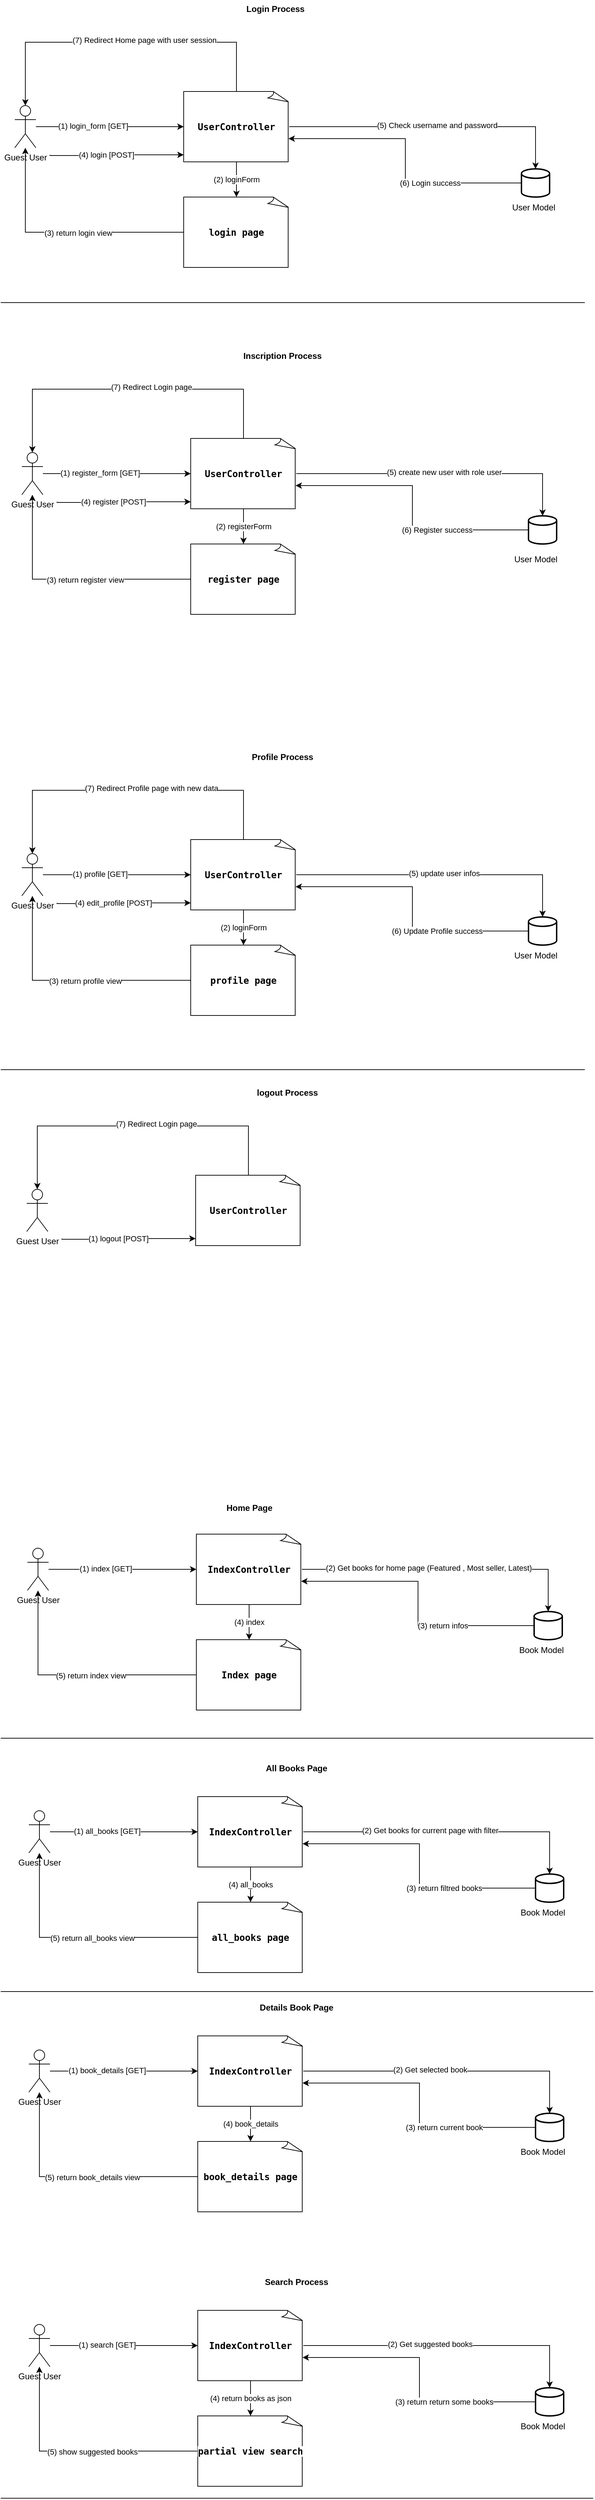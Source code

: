 <mxfile version="24.2.5" type="github">
  <diagram name="Page-1" id="Wl3OVvI_i9Uu6-yHzgTa">
    <mxGraphModel dx="954" dy="549" grid="1" gridSize="10" guides="1" tooltips="1" connect="1" arrows="1" fold="1" page="1" pageScale="1" pageWidth="850" pageHeight="1100" math="0" shadow="0">
      <root>
        <mxCell id="0" />
        <mxCell id="1" parent="0" />
        <mxCell id="r-KjHQPf-Q4y7F3wXpSw-21" value="" style="group" vertex="1" connectable="0" parent="1">
          <mxGeometry x="20" y="90" width="777" height="380" as="geometry" />
        </mxCell>
        <mxCell id="r-KjHQPf-Q4y7F3wXpSw-1" value="" style="strokeWidth=2;html=1;shape=mxgraph.flowchart.database;whiteSpace=wrap;" vertex="1" parent="r-KjHQPf-Q4y7F3wXpSw-21">
          <mxGeometry x="720" y="240" width="40" height="40" as="geometry" />
        </mxCell>
        <mxCell id="r-KjHQPf-Q4y7F3wXpSw-10" style="edgeStyle=orthogonalEdgeStyle;rounded=0;orthogonalLoop=1;jettySize=auto;html=1;" edge="1" parent="r-KjHQPf-Q4y7F3wXpSw-21" target="r-KjHQPf-Q4y7F3wXpSw-4">
          <mxGeometry relative="1" as="geometry">
            <mxPoint x="50" y="220" as="sourcePoint" />
            <Array as="points">
              <mxPoint x="50" y="221" />
              <mxPoint x="146" y="221" />
              <mxPoint x="146" y="220" />
            </Array>
          </mxGeometry>
        </mxCell>
        <mxCell id="r-KjHQPf-Q4y7F3wXpSw-16" value="(4) login [POST]" style="edgeLabel;html=1;align=center;verticalAlign=middle;resizable=0;points=[];" vertex="1" connectable="0" parent="r-KjHQPf-Q4y7F3wXpSw-10">
          <mxGeometry x="-0.594" y="-2" relative="1" as="geometry">
            <mxPoint x="42" y="-3" as="offset" />
          </mxGeometry>
        </mxCell>
        <mxCell id="r-KjHQPf-Q4y7F3wXpSw-2" value="Guest User" style="shape=umlActor;verticalLabelPosition=bottom;verticalAlign=top;html=1;outlineConnect=0;" vertex="1" parent="r-KjHQPf-Q4y7F3wXpSw-21">
          <mxGeometry y="150" width="30" height="60" as="geometry" />
        </mxCell>
        <mxCell id="r-KjHQPf-Q4y7F3wXpSw-4" value="&lt;div style=&quot;&quot;&gt;&lt;pre style=&quot;font-family: &amp;quot;JetBrains Mono&amp;quot;, monospace; font-size: 9.8pt;&quot;&gt;&lt;b style=&quot;background-color: rgb(255, 255, 255);&quot;&gt;UserController&lt;/b&gt;&lt;/pre&gt;&lt;/div&gt;" style="whiteSpace=wrap;html=1;shape=mxgraph.basic.document" vertex="1" parent="r-KjHQPf-Q4y7F3wXpSw-21">
          <mxGeometry x="240" y="130" width="150" height="100" as="geometry" />
        </mxCell>
        <mxCell id="r-KjHQPf-Q4y7F3wXpSw-5" style="edgeStyle=orthogonalEdgeStyle;rounded=0;orthogonalLoop=1;jettySize=auto;html=1;entryX=0;entryY=0.5;entryDx=0;entryDy=0;entryPerimeter=0;" edge="1" parent="r-KjHQPf-Q4y7F3wXpSw-21" source="r-KjHQPf-Q4y7F3wXpSw-2" target="r-KjHQPf-Q4y7F3wXpSw-4">
          <mxGeometry relative="1" as="geometry" />
        </mxCell>
        <mxCell id="r-KjHQPf-Q4y7F3wXpSw-14" value="(1) login_form [GET]" style="edgeLabel;html=1;align=center;verticalAlign=middle;resizable=0;points=[];" vertex="1" connectable="0" parent="r-KjHQPf-Q4y7F3wXpSw-5">
          <mxGeometry x="-0.229" y="1" relative="1" as="geometry">
            <mxPoint as="offset" />
          </mxGeometry>
        </mxCell>
        <mxCell id="r-KjHQPf-Q4y7F3wXpSw-6" style="edgeStyle=orthogonalEdgeStyle;rounded=0;orthogonalLoop=1;jettySize=auto;html=1;entryX=0.5;entryY=0;entryDx=0;entryDy=0;entryPerimeter=0;" edge="1" parent="r-KjHQPf-Q4y7F3wXpSw-21" source="r-KjHQPf-Q4y7F3wXpSw-4" target="r-KjHQPf-Q4y7F3wXpSw-1">
          <mxGeometry relative="1" as="geometry" />
        </mxCell>
        <mxCell id="r-KjHQPf-Q4y7F3wXpSw-17" value="(5) Check username and password" style="edgeLabel;html=1;align=center;verticalAlign=middle;resizable=0;points=[];" vertex="1" connectable="0" parent="r-KjHQPf-Q4y7F3wXpSw-6">
          <mxGeometry x="0.024" y="2" relative="1" as="geometry">
            <mxPoint as="offset" />
          </mxGeometry>
        </mxCell>
        <mxCell id="r-KjHQPf-Q4y7F3wXpSw-9" style="edgeStyle=orthogonalEdgeStyle;rounded=0;orthogonalLoop=1;jettySize=auto;html=1;" edge="1" parent="r-KjHQPf-Q4y7F3wXpSw-21" source="r-KjHQPf-Q4y7F3wXpSw-7" target="r-KjHQPf-Q4y7F3wXpSw-2">
          <mxGeometry relative="1" as="geometry" />
        </mxCell>
        <mxCell id="r-KjHQPf-Q4y7F3wXpSw-15" value="(3) return login view" style="edgeLabel;html=1;align=center;verticalAlign=middle;resizable=0;points=[];" vertex="1" connectable="0" parent="r-KjHQPf-Q4y7F3wXpSw-9">
          <mxGeometry x="-0.13" y="1" relative="1" as="geometry">
            <mxPoint as="offset" />
          </mxGeometry>
        </mxCell>
        <mxCell id="r-KjHQPf-Q4y7F3wXpSw-7" value="&lt;div style=&quot;&quot;&gt;&lt;pre style=&quot;font-family: &amp;quot;JetBrains Mono&amp;quot;, monospace; font-size: 9.8pt;&quot;&gt;&lt;span style=&quot;background-color: rgb(255, 255, 255);&quot;&gt;&lt;b&gt;login page&lt;/b&gt;&lt;/span&gt;&lt;/pre&gt;&lt;/div&gt;" style="whiteSpace=wrap;html=1;shape=mxgraph.basic.document" vertex="1" parent="r-KjHQPf-Q4y7F3wXpSw-21">
          <mxGeometry x="240" y="280" width="150" height="100" as="geometry" />
        </mxCell>
        <mxCell id="r-KjHQPf-Q4y7F3wXpSw-8" value="(2) loginForm" style="edgeStyle=orthogonalEdgeStyle;rounded=0;orthogonalLoop=1;jettySize=auto;html=1;entryX=0.5;entryY=0;entryDx=0;entryDy=0;entryPerimeter=0;" edge="1" parent="r-KjHQPf-Q4y7F3wXpSw-21" source="r-KjHQPf-Q4y7F3wXpSw-4" target="r-KjHQPf-Q4y7F3wXpSw-7">
          <mxGeometry relative="1" as="geometry" />
        </mxCell>
        <mxCell id="r-KjHQPf-Q4y7F3wXpSw-11" style="edgeStyle=orthogonalEdgeStyle;rounded=0;orthogonalLoop=1;jettySize=auto;html=1;entryX=0.993;entryY=0.67;entryDx=0;entryDy=0;entryPerimeter=0;" edge="1" parent="r-KjHQPf-Q4y7F3wXpSw-21" source="r-KjHQPf-Q4y7F3wXpSw-1" target="r-KjHQPf-Q4y7F3wXpSw-4">
          <mxGeometry relative="1" as="geometry" />
        </mxCell>
        <mxCell id="r-KjHQPf-Q4y7F3wXpSw-18" value="(6) Login success" style="edgeLabel;html=1;align=center;verticalAlign=middle;resizable=0;points=[];" vertex="1" connectable="0" parent="r-KjHQPf-Q4y7F3wXpSw-11">
          <mxGeometry x="-0.229" y="-2" relative="1" as="geometry">
            <mxPoint x="22" y="2" as="offset" />
          </mxGeometry>
        </mxCell>
        <mxCell id="r-KjHQPf-Q4y7F3wXpSw-12" style="edgeStyle=orthogonalEdgeStyle;rounded=0;orthogonalLoop=1;jettySize=auto;html=1;entryX=0.5;entryY=0;entryDx=0;entryDy=0;entryPerimeter=0;" edge="1" parent="r-KjHQPf-Q4y7F3wXpSw-21" source="r-KjHQPf-Q4y7F3wXpSw-4" target="r-KjHQPf-Q4y7F3wXpSw-2">
          <mxGeometry relative="1" as="geometry">
            <Array as="points">
              <mxPoint x="315" y="60" />
              <mxPoint x="15" y="60" />
            </Array>
          </mxGeometry>
        </mxCell>
        <mxCell id="r-KjHQPf-Q4y7F3wXpSw-19" value="(7) Redirect Home page with user session" style="edgeLabel;html=1;align=center;verticalAlign=middle;resizable=0;points=[];" vertex="1" connectable="0" parent="r-KjHQPf-Q4y7F3wXpSw-12">
          <mxGeometry x="-0.126" y="-3" relative="1" as="geometry">
            <mxPoint as="offset" />
          </mxGeometry>
        </mxCell>
        <mxCell id="r-KjHQPf-Q4y7F3wXpSw-13" value="Login Process" style="text;align=center;fontStyle=1;verticalAlign=middle;spacingLeft=3;spacingRight=3;strokeColor=none;rotatable=0;points=[[0,0.5],[1,0.5]];portConstraint=eastwest;html=1;" vertex="1" parent="r-KjHQPf-Q4y7F3wXpSw-21">
          <mxGeometry x="310" width="120" height="26" as="geometry" />
        </mxCell>
        <mxCell id="r-KjHQPf-Q4y7F3wXpSw-62" value="User Model" style="text;html=1;align=center;verticalAlign=middle;resizable=0;points=[];autosize=1;strokeColor=none;fillColor=none;" vertex="1" parent="r-KjHQPf-Q4y7F3wXpSw-21">
          <mxGeometry x="697" y="280" width="80" height="30" as="geometry" />
        </mxCell>
        <mxCell id="r-KjHQPf-Q4y7F3wXpSw-22" value="" style="group" vertex="1" connectable="0" parent="1">
          <mxGeometry x="30" y="583" width="770" height="380" as="geometry" />
        </mxCell>
        <mxCell id="r-KjHQPf-Q4y7F3wXpSw-23" value="" style="strokeWidth=2;html=1;shape=mxgraph.flowchart.database;whiteSpace=wrap;" vertex="1" parent="r-KjHQPf-Q4y7F3wXpSw-22">
          <mxGeometry x="720" y="240" width="40" height="40" as="geometry" />
        </mxCell>
        <mxCell id="r-KjHQPf-Q4y7F3wXpSw-24" style="edgeStyle=orthogonalEdgeStyle;rounded=0;orthogonalLoop=1;jettySize=auto;html=1;" edge="1" parent="r-KjHQPf-Q4y7F3wXpSw-22" target="r-KjHQPf-Q4y7F3wXpSw-27">
          <mxGeometry relative="1" as="geometry">
            <mxPoint x="50" y="220" as="sourcePoint" />
            <Array as="points">
              <mxPoint x="50" y="221" />
              <mxPoint x="146" y="221" />
              <mxPoint x="146" y="220" />
            </Array>
          </mxGeometry>
        </mxCell>
        <mxCell id="r-KjHQPf-Q4y7F3wXpSw-25" value="(4) register [POST]" style="edgeLabel;html=1;align=center;verticalAlign=middle;resizable=0;points=[];" vertex="1" connectable="0" parent="r-KjHQPf-Q4y7F3wXpSw-24">
          <mxGeometry x="-0.594" y="-2" relative="1" as="geometry">
            <mxPoint x="42" y="-3" as="offset" />
          </mxGeometry>
        </mxCell>
        <mxCell id="r-KjHQPf-Q4y7F3wXpSw-26" value="Guest User" style="shape=umlActor;verticalLabelPosition=bottom;verticalAlign=top;html=1;outlineConnect=0;" vertex="1" parent="r-KjHQPf-Q4y7F3wXpSw-22">
          <mxGeometry y="150" width="30" height="60" as="geometry" />
        </mxCell>
        <mxCell id="r-KjHQPf-Q4y7F3wXpSw-27" value="&lt;div style=&quot;&quot;&gt;&lt;pre style=&quot;font-family: &amp;quot;JetBrains Mono&amp;quot;, monospace; font-size: 9.8pt;&quot;&gt;&lt;b style=&quot;background-color: rgb(255, 255, 255);&quot;&gt;UserController&lt;/b&gt;&lt;/pre&gt;&lt;/div&gt;" style="whiteSpace=wrap;html=1;shape=mxgraph.basic.document" vertex="1" parent="r-KjHQPf-Q4y7F3wXpSw-22">
          <mxGeometry x="240" y="130" width="150" height="100" as="geometry" />
        </mxCell>
        <mxCell id="r-KjHQPf-Q4y7F3wXpSw-28" style="edgeStyle=orthogonalEdgeStyle;rounded=0;orthogonalLoop=1;jettySize=auto;html=1;entryX=0;entryY=0.5;entryDx=0;entryDy=0;entryPerimeter=0;" edge="1" parent="r-KjHQPf-Q4y7F3wXpSw-22" source="r-KjHQPf-Q4y7F3wXpSw-26" target="r-KjHQPf-Q4y7F3wXpSw-27">
          <mxGeometry relative="1" as="geometry" />
        </mxCell>
        <mxCell id="r-KjHQPf-Q4y7F3wXpSw-29" value="(1) register_form [GET]" style="edgeLabel;html=1;align=center;verticalAlign=middle;resizable=0;points=[];" vertex="1" connectable="0" parent="r-KjHQPf-Q4y7F3wXpSw-28">
          <mxGeometry x="-0.229" y="1" relative="1" as="geometry">
            <mxPoint as="offset" />
          </mxGeometry>
        </mxCell>
        <mxCell id="r-KjHQPf-Q4y7F3wXpSw-30" style="edgeStyle=orthogonalEdgeStyle;rounded=0;orthogonalLoop=1;jettySize=auto;html=1;entryX=0.5;entryY=0;entryDx=0;entryDy=0;entryPerimeter=0;" edge="1" parent="r-KjHQPf-Q4y7F3wXpSw-22" source="r-KjHQPf-Q4y7F3wXpSw-27" target="r-KjHQPf-Q4y7F3wXpSw-23">
          <mxGeometry relative="1" as="geometry" />
        </mxCell>
        <mxCell id="r-KjHQPf-Q4y7F3wXpSw-31" value="(5) create new user with role user" style="edgeLabel;html=1;align=center;verticalAlign=middle;resizable=0;points=[];" vertex="1" connectable="0" parent="r-KjHQPf-Q4y7F3wXpSw-30">
          <mxGeometry x="0.024" y="2" relative="1" as="geometry">
            <mxPoint as="offset" />
          </mxGeometry>
        </mxCell>
        <mxCell id="r-KjHQPf-Q4y7F3wXpSw-32" style="edgeStyle=orthogonalEdgeStyle;rounded=0;orthogonalLoop=1;jettySize=auto;html=1;" edge="1" parent="r-KjHQPf-Q4y7F3wXpSw-22" source="r-KjHQPf-Q4y7F3wXpSw-34" target="r-KjHQPf-Q4y7F3wXpSw-26">
          <mxGeometry relative="1" as="geometry" />
        </mxCell>
        <mxCell id="r-KjHQPf-Q4y7F3wXpSw-33" value="(3) return register view" style="edgeLabel;html=1;align=center;verticalAlign=middle;resizable=0;points=[];" vertex="1" connectable="0" parent="r-KjHQPf-Q4y7F3wXpSw-32">
          <mxGeometry x="-0.13" y="1" relative="1" as="geometry">
            <mxPoint as="offset" />
          </mxGeometry>
        </mxCell>
        <mxCell id="r-KjHQPf-Q4y7F3wXpSw-34" value="&lt;div style=&quot;&quot;&gt;&lt;pre style=&quot;font-family: &amp;quot;JetBrains Mono&amp;quot;, monospace; font-size: 9.8pt;&quot;&gt;&lt;span style=&quot;background-color: rgb(255, 255, 255);&quot;&gt;&lt;b&gt;register page&lt;/b&gt;&lt;/span&gt;&lt;/pre&gt;&lt;/div&gt;" style="whiteSpace=wrap;html=1;shape=mxgraph.basic.document" vertex="1" parent="r-KjHQPf-Q4y7F3wXpSw-22">
          <mxGeometry x="240" y="280" width="150" height="100" as="geometry" />
        </mxCell>
        <mxCell id="r-KjHQPf-Q4y7F3wXpSw-35" value="(2) registerForm" style="edgeStyle=orthogonalEdgeStyle;rounded=0;orthogonalLoop=1;jettySize=auto;html=1;entryX=0.5;entryY=0;entryDx=0;entryDy=0;entryPerimeter=0;" edge="1" parent="r-KjHQPf-Q4y7F3wXpSw-22" source="r-KjHQPf-Q4y7F3wXpSw-27" target="r-KjHQPf-Q4y7F3wXpSw-34">
          <mxGeometry relative="1" as="geometry" />
        </mxCell>
        <mxCell id="r-KjHQPf-Q4y7F3wXpSw-36" style="edgeStyle=orthogonalEdgeStyle;rounded=0;orthogonalLoop=1;jettySize=auto;html=1;entryX=0.993;entryY=0.67;entryDx=0;entryDy=0;entryPerimeter=0;" edge="1" parent="r-KjHQPf-Q4y7F3wXpSw-22" source="r-KjHQPf-Q4y7F3wXpSw-23" target="r-KjHQPf-Q4y7F3wXpSw-27">
          <mxGeometry relative="1" as="geometry" />
        </mxCell>
        <mxCell id="r-KjHQPf-Q4y7F3wXpSw-37" value="(6) Register success" style="edgeLabel;html=1;align=center;verticalAlign=middle;resizable=0;points=[];" vertex="1" connectable="0" parent="r-KjHQPf-Q4y7F3wXpSw-36">
          <mxGeometry x="-0.229" y="-2" relative="1" as="geometry">
            <mxPoint x="22" y="2" as="offset" />
          </mxGeometry>
        </mxCell>
        <mxCell id="r-KjHQPf-Q4y7F3wXpSw-38" style="edgeStyle=orthogonalEdgeStyle;rounded=0;orthogonalLoop=1;jettySize=auto;html=1;entryX=0.5;entryY=0;entryDx=0;entryDy=0;entryPerimeter=0;" edge="1" parent="r-KjHQPf-Q4y7F3wXpSw-22" source="r-KjHQPf-Q4y7F3wXpSw-27" target="r-KjHQPf-Q4y7F3wXpSw-26">
          <mxGeometry relative="1" as="geometry">
            <Array as="points">
              <mxPoint x="315" y="60" />
              <mxPoint x="15" y="60" />
            </Array>
          </mxGeometry>
        </mxCell>
        <mxCell id="r-KjHQPf-Q4y7F3wXpSw-39" value="(7) Redirect Login page" style="edgeLabel;html=1;align=center;verticalAlign=middle;resizable=0;points=[];" vertex="1" connectable="0" parent="r-KjHQPf-Q4y7F3wXpSw-38">
          <mxGeometry x="-0.126" y="-3" relative="1" as="geometry">
            <mxPoint as="offset" />
          </mxGeometry>
        </mxCell>
        <mxCell id="r-KjHQPf-Q4y7F3wXpSw-40" value="Inscription Process" style="text;align=center;fontStyle=1;verticalAlign=middle;spacingLeft=3;spacingRight=3;strokeColor=none;rotatable=0;points=[[0,0.5],[1,0.5]];portConstraint=eastwest;html=1;" vertex="1" parent="r-KjHQPf-Q4y7F3wXpSw-22">
          <mxGeometry x="310" width="120" height="26" as="geometry" />
        </mxCell>
        <mxCell id="r-KjHQPf-Q4y7F3wXpSw-61" value="User Model" style="text;html=1;align=center;verticalAlign=middle;resizable=0;points=[];autosize=1;strokeColor=none;fillColor=none;" vertex="1" parent="r-KjHQPf-Q4y7F3wXpSw-22">
          <mxGeometry x="690" y="287" width="80" height="30" as="geometry" />
        </mxCell>
        <mxCell id="r-KjHQPf-Q4y7F3wXpSw-41" value="" style="group" vertex="1" connectable="0" parent="1">
          <mxGeometry x="30" y="1153" width="770" height="380" as="geometry" />
        </mxCell>
        <mxCell id="r-KjHQPf-Q4y7F3wXpSw-42" value="" style="strokeWidth=2;html=1;shape=mxgraph.flowchart.database;whiteSpace=wrap;" vertex="1" parent="r-KjHQPf-Q4y7F3wXpSw-41">
          <mxGeometry x="720" y="240" width="40" height="40" as="geometry" />
        </mxCell>
        <mxCell id="r-KjHQPf-Q4y7F3wXpSw-43" style="edgeStyle=orthogonalEdgeStyle;rounded=0;orthogonalLoop=1;jettySize=auto;html=1;" edge="1" parent="r-KjHQPf-Q4y7F3wXpSw-41" target="r-KjHQPf-Q4y7F3wXpSw-46">
          <mxGeometry relative="1" as="geometry">
            <mxPoint x="50" y="220" as="sourcePoint" />
            <Array as="points">
              <mxPoint x="50" y="221" />
              <mxPoint x="146" y="221" />
              <mxPoint x="146" y="220" />
            </Array>
          </mxGeometry>
        </mxCell>
        <mxCell id="r-KjHQPf-Q4y7F3wXpSw-44" value="(4) edit_profile [POST]" style="edgeLabel;html=1;align=center;verticalAlign=middle;resizable=0;points=[];" vertex="1" connectable="0" parent="r-KjHQPf-Q4y7F3wXpSw-43">
          <mxGeometry x="-0.594" y="-2" relative="1" as="geometry">
            <mxPoint x="42" y="-3" as="offset" />
          </mxGeometry>
        </mxCell>
        <mxCell id="r-KjHQPf-Q4y7F3wXpSw-45" value="Guest User" style="shape=umlActor;verticalLabelPosition=bottom;verticalAlign=top;html=1;outlineConnect=0;" vertex="1" parent="r-KjHQPf-Q4y7F3wXpSw-41">
          <mxGeometry y="150" width="30" height="60" as="geometry" />
        </mxCell>
        <mxCell id="r-KjHQPf-Q4y7F3wXpSw-46" value="&lt;div style=&quot;&quot;&gt;&lt;pre style=&quot;font-family: &amp;quot;JetBrains Mono&amp;quot;, monospace; font-size: 9.8pt;&quot;&gt;&lt;b style=&quot;background-color: rgb(255, 255, 255);&quot;&gt;UserController&lt;/b&gt;&lt;/pre&gt;&lt;/div&gt;" style="whiteSpace=wrap;html=1;shape=mxgraph.basic.document" vertex="1" parent="r-KjHQPf-Q4y7F3wXpSw-41">
          <mxGeometry x="240" y="130" width="150" height="100" as="geometry" />
        </mxCell>
        <mxCell id="r-KjHQPf-Q4y7F3wXpSw-47" style="edgeStyle=orthogonalEdgeStyle;rounded=0;orthogonalLoop=1;jettySize=auto;html=1;entryX=0;entryY=0.5;entryDx=0;entryDy=0;entryPerimeter=0;" edge="1" parent="r-KjHQPf-Q4y7F3wXpSw-41" source="r-KjHQPf-Q4y7F3wXpSw-45" target="r-KjHQPf-Q4y7F3wXpSw-46">
          <mxGeometry relative="1" as="geometry" />
        </mxCell>
        <mxCell id="r-KjHQPf-Q4y7F3wXpSw-48" value="(1) profile [GET]" style="edgeLabel;html=1;align=center;verticalAlign=middle;resizable=0;points=[];" vertex="1" connectable="0" parent="r-KjHQPf-Q4y7F3wXpSw-47">
          <mxGeometry x="-0.229" y="1" relative="1" as="geometry">
            <mxPoint as="offset" />
          </mxGeometry>
        </mxCell>
        <mxCell id="r-KjHQPf-Q4y7F3wXpSw-49" style="edgeStyle=orthogonalEdgeStyle;rounded=0;orthogonalLoop=1;jettySize=auto;html=1;entryX=0.5;entryY=0;entryDx=0;entryDy=0;entryPerimeter=0;" edge="1" parent="r-KjHQPf-Q4y7F3wXpSw-41" source="r-KjHQPf-Q4y7F3wXpSw-46" target="r-KjHQPf-Q4y7F3wXpSw-42">
          <mxGeometry relative="1" as="geometry" />
        </mxCell>
        <mxCell id="r-KjHQPf-Q4y7F3wXpSw-50" value="(5) update user infos" style="edgeLabel;html=1;align=center;verticalAlign=middle;resizable=0;points=[];" vertex="1" connectable="0" parent="r-KjHQPf-Q4y7F3wXpSw-49">
          <mxGeometry x="0.024" y="2" relative="1" as="geometry">
            <mxPoint as="offset" />
          </mxGeometry>
        </mxCell>
        <mxCell id="r-KjHQPf-Q4y7F3wXpSw-51" style="edgeStyle=orthogonalEdgeStyle;rounded=0;orthogonalLoop=1;jettySize=auto;html=1;" edge="1" parent="r-KjHQPf-Q4y7F3wXpSw-41" source="r-KjHQPf-Q4y7F3wXpSw-53" target="r-KjHQPf-Q4y7F3wXpSw-45">
          <mxGeometry relative="1" as="geometry" />
        </mxCell>
        <mxCell id="r-KjHQPf-Q4y7F3wXpSw-52" value="(3) return profile view" style="edgeLabel;html=1;align=center;verticalAlign=middle;resizable=0;points=[];" vertex="1" connectable="0" parent="r-KjHQPf-Q4y7F3wXpSw-51">
          <mxGeometry x="-0.13" y="1" relative="1" as="geometry">
            <mxPoint as="offset" />
          </mxGeometry>
        </mxCell>
        <mxCell id="r-KjHQPf-Q4y7F3wXpSw-53" value="&lt;div style=&quot;&quot;&gt;&lt;pre style=&quot;font-family: &amp;quot;JetBrains Mono&amp;quot;, monospace; font-size: 9.8pt;&quot;&gt;&lt;span style=&quot;background-color: rgb(255, 255, 255);&quot;&gt;&lt;b&gt;profile page&lt;/b&gt;&lt;/span&gt;&lt;/pre&gt;&lt;/div&gt;" style="whiteSpace=wrap;html=1;shape=mxgraph.basic.document" vertex="1" parent="r-KjHQPf-Q4y7F3wXpSw-41">
          <mxGeometry x="240" y="280" width="150" height="100" as="geometry" />
        </mxCell>
        <mxCell id="r-KjHQPf-Q4y7F3wXpSw-54" value="(2) loginForm" style="edgeStyle=orthogonalEdgeStyle;rounded=0;orthogonalLoop=1;jettySize=auto;html=1;entryX=0.5;entryY=0;entryDx=0;entryDy=0;entryPerimeter=0;" edge="1" parent="r-KjHQPf-Q4y7F3wXpSw-41" source="r-KjHQPf-Q4y7F3wXpSw-46" target="r-KjHQPf-Q4y7F3wXpSw-53">
          <mxGeometry relative="1" as="geometry" />
        </mxCell>
        <mxCell id="r-KjHQPf-Q4y7F3wXpSw-55" style="edgeStyle=orthogonalEdgeStyle;rounded=0;orthogonalLoop=1;jettySize=auto;html=1;entryX=0.993;entryY=0.67;entryDx=0;entryDy=0;entryPerimeter=0;" edge="1" parent="r-KjHQPf-Q4y7F3wXpSw-41" source="r-KjHQPf-Q4y7F3wXpSw-42" target="r-KjHQPf-Q4y7F3wXpSw-46">
          <mxGeometry relative="1" as="geometry" />
        </mxCell>
        <mxCell id="r-KjHQPf-Q4y7F3wXpSw-56" value="(6) Update Profile success" style="edgeLabel;html=1;align=center;verticalAlign=middle;resizable=0;points=[];" vertex="1" connectable="0" parent="r-KjHQPf-Q4y7F3wXpSw-55">
          <mxGeometry x="-0.229" y="-2" relative="1" as="geometry">
            <mxPoint x="22" y="2" as="offset" />
          </mxGeometry>
        </mxCell>
        <mxCell id="r-KjHQPf-Q4y7F3wXpSw-57" style="edgeStyle=orthogonalEdgeStyle;rounded=0;orthogonalLoop=1;jettySize=auto;html=1;entryX=0.5;entryY=0;entryDx=0;entryDy=0;entryPerimeter=0;" edge="1" parent="r-KjHQPf-Q4y7F3wXpSw-41" source="r-KjHQPf-Q4y7F3wXpSw-46" target="r-KjHQPf-Q4y7F3wXpSw-45">
          <mxGeometry relative="1" as="geometry">
            <Array as="points">
              <mxPoint x="315" y="60" />
              <mxPoint x="15" y="60" />
            </Array>
          </mxGeometry>
        </mxCell>
        <mxCell id="r-KjHQPf-Q4y7F3wXpSw-58" value="(7) Redirect Profile page with new data" style="edgeLabel;html=1;align=center;verticalAlign=middle;resizable=0;points=[];" vertex="1" connectable="0" parent="r-KjHQPf-Q4y7F3wXpSw-57">
          <mxGeometry x="-0.126" y="-3" relative="1" as="geometry">
            <mxPoint as="offset" />
          </mxGeometry>
        </mxCell>
        <mxCell id="r-KjHQPf-Q4y7F3wXpSw-59" value="Profile Process" style="text;align=center;fontStyle=1;verticalAlign=middle;spacingLeft=3;spacingRight=3;strokeColor=none;rotatable=0;points=[[0,0.5],[1,0.5]];portConstraint=eastwest;html=1;" vertex="1" parent="r-KjHQPf-Q4y7F3wXpSw-41">
          <mxGeometry x="310" width="120" height="26" as="geometry" />
        </mxCell>
        <mxCell id="r-KjHQPf-Q4y7F3wXpSw-60" value="User Model" style="text;html=1;align=center;verticalAlign=middle;resizable=0;points=[];autosize=1;strokeColor=none;fillColor=none;" vertex="1" parent="r-KjHQPf-Q4y7F3wXpSw-41">
          <mxGeometry x="690" y="280" width="80" height="30" as="geometry" />
        </mxCell>
        <mxCell id="r-KjHQPf-Q4y7F3wXpSw-63" value="" style="group" vertex="1" connectable="0" parent="1">
          <mxGeometry x="37" y="1630" width="760" height="380" as="geometry" />
        </mxCell>
        <mxCell id="r-KjHQPf-Q4y7F3wXpSw-65" style="edgeStyle=orthogonalEdgeStyle;rounded=0;orthogonalLoop=1;jettySize=auto;html=1;" edge="1" parent="r-KjHQPf-Q4y7F3wXpSw-63" target="r-KjHQPf-Q4y7F3wXpSw-68">
          <mxGeometry relative="1" as="geometry">
            <mxPoint x="50" y="220" as="sourcePoint" />
            <Array as="points">
              <mxPoint x="50" y="221" />
              <mxPoint x="146" y="221" />
              <mxPoint x="146" y="220" />
            </Array>
          </mxGeometry>
        </mxCell>
        <mxCell id="r-KjHQPf-Q4y7F3wXpSw-66" value="(1) logout [POST]" style="edgeLabel;html=1;align=center;verticalAlign=middle;resizable=0;points=[];" vertex="1" connectable="0" parent="r-KjHQPf-Q4y7F3wXpSw-65">
          <mxGeometry x="-0.594" y="-2" relative="1" as="geometry">
            <mxPoint x="42" y="-3" as="offset" />
          </mxGeometry>
        </mxCell>
        <mxCell id="r-KjHQPf-Q4y7F3wXpSw-67" value="Guest User" style="shape=umlActor;verticalLabelPosition=bottom;verticalAlign=top;html=1;outlineConnect=0;" vertex="1" parent="r-KjHQPf-Q4y7F3wXpSw-63">
          <mxGeometry y="150" width="30" height="60" as="geometry" />
        </mxCell>
        <mxCell id="r-KjHQPf-Q4y7F3wXpSw-68" value="&lt;div style=&quot;&quot;&gt;&lt;pre style=&quot;font-family: &amp;quot;JetBrains Mono&amp;quot;, monospace; font-size: 9.8pt;&quot;&gt;&lt;b style=&quot;background-color: rgb(255, 255, 255);&quot;&gt;UserController&lt;/b&gt;&lt;/pre&gt;&lt;/div&gt;" style="whiteSpace=wrap;html=1;shape=mxgraph.basic.document" vertex="1" parent="r-KjHQPf-Q4y7F3wXpSw-63">
          <mxGeometry x="240" y="130" width="150" height="100" as="geometry" />
        </mxCell>
        <mxCell id="r-KjHQPf-Q4y7F3wXpSw-79" style="edgeStyle=orthogonalEdgeStyle;rounded=0;orthogonalLoop=1;jettySize=auto;html=1;entryX=0.5;entryY=0;entryDx=0;entryDy=0;entryPerimeter=0;" edge="1" parent="r-KjHQPf-Q4y7F3wXpSw-63" source="r-KjHQPf-Q4y7F3wXpSw-68" target="r-KjHQPf-Q4y7F3wXpSw-67">
          <mxGeometry relative="1" as="geometry">
            <Array as="points">
              <mxPoint x="315" y="60" />
              <mxPoint x="15" y="60" />
            </Array>
          </mxGeometry>
        </mxCell>
        <mxCell id="r-KjHQPf-Q4y7F3wXpSw-80" value="(7) Redirect Login page" style="edgeLabel;html=1;align=center;verticalAlign=middle;resizable=0;points=[];" vertex="1" connectable="0" parent="r-KjHQPf-Q4y7F3wXpSw-79">
          <mxGeometry x="-0.126" y="-3" relative="1" as="geometry">
            <mxPoint as="offset" />
          </mxGeometry>
        </mxCell>
        <mxCell id="r-KjHQPf-Q4y7F3wXpSw-81" value="logout Process" style="text;align=center;fontStyle=1;verticalAlign=middle;spacingLeft=3;spacingRight=3;strokeColor=none;rotatable=0;points=[[0,0.5],[1,0.5]];portConstraint=eastwest;html=1;" vertex="1" parent="r-KjHQPf-Q4y7F3wXpSw-63">
          <mxGeometry x="310" width="120" height="26" as="geometry" />
        </mxCell>
        <mxCell id="r-KjHQPf-Q4y7F3wXpSw-84" value="" style="endArrow=none;html=1;rounded=0;" edge="1" parent="1">
          <mxGeometry width="50" height="50" relative="1" as="geometry">
            <mxPoint y="520" as="sourcePoint" />
            <mxPoint x="830" y="520" as="targetPoint" />
          </mxGeometry>
        </mxCell>
        <mxCell id="r-KjHQPf-Q4y7F3wXpSw-85" value="" style="endArrow=none;html=1;rounded=0;" edge="1" parent="1">
          <mxGeometry width="50" height="50" relative="1" as="geometry">
            <mxPoint y="1610" as="sourcePoint" />
            <mxPoint x="830" y="1610" as="targetPoint" />
          </mxGeometry>
        </mxCell>
        <mxCell id="r-KjHQPf-Q4y7F3wXpSw-86" value="" style="group" vertex="1" connectable="0" parent="1">
          <mxGeometry x="38" y="2140" width="775" height="380" as="geometry" />
        </mxCell>
        <mxCell id="r-KjHQPf-Q4y7F3wXpSw-87" value="" style="strokeWidth=2;html=1;shape=mxgraph.flowchart.database;whiteSpace=wrap;" vertex="1" parent="r-KjHQPf-Q4y7F3wXpSw-86">
          <mxGeometry x="720" y="240" width="40" height="40" as="geometry" />
        </mxCell>
        <mxCell id="r-KjHQPf-Q4y7F3wXpSw-90" value="Guest User" style="shape=umlActor;verticalLabelPosition=bottom;verticalAlign=top;html=1;outlineConnect=0;" vertex="1" parent="r-KjHQPf-Q4y7F3wXpSw-86">
          <mxGeometry y="150" width="30" height="60" as="geometry" />
        </mxCell>
        <mxCell id="r-KjHQPf-Q4y7F3wXpSw-91" value="&lt;div style=&quot;&quot;&gt;&lt;pre style=&quot;font-family: &amp;quot;JetBrains Mono&amp;quot;, monospace; font-size: 9.8pt;&quot;&gt;&lt;b style=&quot;background-color: rgb(255, 255, 255);&quot;&gt;IndexController&lt;/b&gt;&lt;/pre&gt;&lt;/div&gt;" style="whiteSpace=wrap;html=1;shape=mxgraph.basic.document" vertex="1" parent="r-KjHQPf-Q4y7F3wXpSw-86">
          <mxGeometry x="240" y="130" width="150" height="100" as="geometry" />
        </mxCell>
        <mxCell id="r-KjHQPf-Q4y7F3wXpSw-92" style="edgeStyle=orthogonalEdgeStyle;rounded=0;orthogonalLoop=1;jettySize=auto;html=1;entryX=0;entryY=0.5;entryDx=0;entryDy=0;entryPerimeter=0;" edge="1" parent="r-KjHQPf-Q4y7F3wXpSw-86" source="r-KjHQPf-Q4y7F3wXpSw-90" target="r-KjHQPf-Q4y7F3wXpSw-91">
          <mxGeometry relative="1" as="geometry" />
        </mxCell>
        <mxCell id="r-KjHQPf-Q4y7F3wXpSw-93" value="(1) index [GET]" style="edgeLabel;html=1;align=center;verticalAlign=middle;resizable=0;points=[];" vertex="1" connectable="0" parent="r-KjHQPf-Q4y7F3wXpSw-92">
          <mxGeometry x="-0.229" y="1" relative="1" as="geometry">
            <mxPoint as="offset" />
          </mxGeometry>
        </mxCell>
        <mxCell id="r-KjHQPf-Q4y7F3wXpSw-94" style="edgeStyle=orthogonalEdgeStyle;rounded=0;orthogonalLoop=1;jettySize=auto;html=1;entryX=0.5;entryY=0;entryDx=0;entryDy=0;entryPerimeter=0;" edge="1" parent="r-KjHQPf-Q4y7F3wXpSw-86" source="r-KjHQPf-Q4y7F3wXpSw-91" target="r-KjHQPf-Q4y7F3wXpSw-87">
          <mxGeometry relative="1" as="geometry" />
        </mxCell>
        <mxCell id="r-KjHQPf-Q4y7F3wXpSw-95" value="(2) Get books for home page (Featured , Most seller, Latest)" style="edgeLabel;html=1;align=center;verticalAlign=middle;resizable=0;points=[];" vertex="1" connectable="0" parent="r-KjHQPf-Q4y7F3wXpSw-94">
          <mxGeometry x="0.024" y="2" relative="1" as="geometry">
            <mxPoint x="-30" as="offset" />
          </mxGeometry>
        </mxCell>
        <mxCell id="r-KjHQPf-Q4y7F3wXpSw-96" style="edgeStyle=orthogonalEdgeStyle;rounded=0;orthogonalLoop=1;jettySize=auto;html=1;" edge="1" parent="r-KjHQPf-Q4y7F3wXpSw-86" source="r-KjHQPf-Q4y7F3wXpSw-98" target="r-KjHQPf-Q4y7F3wXpSw-90">
          <mxGeometry relative="1" as="geometry" />
        </mxCell>
        <mxCell id="r-KjHQPf-Q4y7F3wXpSw-97" value="(5) return index view" style="edgeLabel;html=1;align=center;verticalAlign=middle;resizable=0;points=[];" vertex="1" connectable="0" parent="r-KjHQPf-Q4y7F3wXpSw-96">
          <mxGeometry x="-0.13" y="1" relative="1" as="geometry">
            <mxPoint as="offset" />
          </mxGeometry>
        </mxCell>
        <mxCell id="r-KjHQPf-Q4y7F3wXpSw-98" value="&lt;div style=&quot;&quot;&gt;&lt;pre style=&quot;font-family: &amp;quot;JetBrains Mono&amp;quot;, monospace; font-size: 9.8pt;&quot;&gt;&lt;span style=&quot;background-color: rgb(255, 255, 255);&quot;&gt;&lt;b&gt;Index page&lt;/b&gt;&lt;/span&gt;&lt;/pre&gt;&lt;/div&gt;" style="whiteSpace=wrap;html=1;shape=mxgraph.basic.document" vertex="1" parent="r-KjHQPf-Q4y7F3wXpSw-86">
          <mxGeometry x="240" y="280" width="150" height="100" as="geometry" />
        </mxCell>
        <mxCell id="r-KjHQPf-Q4y7F3wXpSw-99" value="(4) index" style="edgeStyle=orthogonalEdgeStyle;rounded=0;orthogonalLoop=1;jettySize=auto;html=1;entryX=0.5;entryY=0;entryDx=0;entryDy=0;entryPerimeter=0;" edge="1" parent="r-KjHQPf-Q4y7F3wXpSw-86" source="r-KjHQPf-Q4y7F3wXpSw-91" target="r-KjHQPf-Q4y7F3wXpSw-98">
          <mxGeometry relative="1" as="geometry" />
        </mxCell>
        <mxCell id="r-KjHQPf-Q4y7F3wXpSw-100" style="edgeStyle=orthogonalEdgeStyle;rounded=0;orthogonalLoop=1;jettySize=auto;html=1;entryX=0.993;entryY=0.67;entryDx=0;entryDy=0;entryPerimeter=0;" edge="1" parent="r-KjHQPf-Q4y7F3wXpSw-86" source="r-KjHQPf-Q4y7F3wXpSw-87" target="r-KjHQPf-Q4y7F3wXpSw-91">
          <mxGeometry relative="1" as="geometry" />
        </mxCell>
        <mxCell id="r-KjHQPf-Q4y7F3wXpSw-101" value="(3) return infos" style="edgeLabel;html=1;align=center;verticalAlign=middle;resizable=0;points=[];" vertex="1" connectable="0" parent="r-KjHQPf-Q4y7F3wXpSw-100">
          <mxGeometry x="-0.229" y="-2" relative="1" as="geometry">
            <mxPoint x="22" y="2" as="offset" />
          </mxGeometry>
        </mxCell>
        <mxCell id="r-KjHQPf-Q4y7F3wXpSw-104" value="Home Page" style="text;align=center;fontStyle=1;verticalAlign=middle;spacingLeft=3;spacingRight=3;strokeColor=none;rotatable=0;points=[[0,0.5],[1,0.5]];portConstraint=eastwest;html=1;" vertex="1" parent="r-KjHQPf-Q4y7F3wXpSw-86">
          <mxGeometry x="255" y="80" width="120" height="26" as="geometry" />
        </mxCell>
        <mxCell id="r-KjHQPf-Q4y7F3wXpSw-105" value="Book Model" style="text;html=1;align=center;verticalAlign=middle;resizable=0;points=[];autosize=1;strokeColor=none;fillColor=none;" vertex="1" parent="r-KjHQPf-Q4y7F3wXpSw-86">
          <mxGeometry x="685" y="280" width="90" height="30" as="geometry" />
        </mxCell>
        <mxCell id="r-KjHQPf-Q4y7F3wXpSw-106" value="" style="group" vertex="1" connectable="0" parent="1">
          <mxGeometry x="40" y="2513" width="775" height="380" as="geometry" />
        </mxCell>
        <mxCell id="r-KjHQPf-Q4y7F3wXpSw-107" value="" style="strokeWidth=2;html=1;shape=mxgraph.flowchart.database;whiteSpace=wrap;" vertex="1" parent="r-KjHQPf-Q4y7F3wXpSw-106">
          <mxGeometry x="720" y="240" width="40" height="40" as="geometry" />
        </mxCell>
        <mxCell id="r-KjHQPf-Q4y7F3wXpSw-108" value="Guest User" style="shape=umlActor;verticalLabelPosition=bottom;verticalAlign=top;html=1;outlineConnect=0;" vertex="1" parent="r-KjHQPf-Q4y7F3wXpSw-106">
          <mxGeometry y="150" width="30" height="60" as="geometry" />
        </mxCell>
        <mxCell id="r-KjHQPf-Q4y7F3wXpSw-109" value="&lt;div style=&quot;&quot;&gt;&lt;pre style=&quot;font-family: &amp;quot;JetBrains Mono&amp;quot;, monospace; font-size: 9.8pt;&quot;&gt;&lt;b style=&quot;background-color: rgb(255, 255, 255);&quot;&gt;IndexController&lt;/b&gt;&lt;/pre&gt;&lt;/div&gt;" style="whiteSpace=wrap;html=1;shape=mxgraph.basic.document" vertex="1" parent="r-KjHQPf-Q4y7F3wXpSw-106">
          <mxGeometry x="240" y="130" width="150" height="100" as="geometry" />
        </mxCell>
        <mxCell id="r-KjHQPf-Q4y7F3wXpSw-110" style="edgeStyle=orthogonalEdgeStyle;rounded=0;orthogonalLoop=1;jettySize=auto;html=1;entryX=0;entryY=0.5;entryDx=0;entryDy=0;entryPerimeter=0;" edge="1" parent="r-KjHQPf-Q4y7F3wXpSw-106" source="r-KjHQPf-Q4y7F3wXpSw-108" target="r-KjHQPf-Q4y7F3wXpSw-109">
          <mxGeometry relative="1" as="geometry" />
        </mxCell>
        <mxCell id="r-KjHQPf-Q4y7F3wXpSw-111" value="(1) all_books [GET]" style="edgeLabel;html=1;align=center;verticalAlign=middle;resizable=0;points=[];" vertex="1" connectable="0" parent="r-KjHQPf-Q4y7F3wXpSw-110">
          <mxGeometry x="-0.229" y="1" relative="1" as="geometry">
            <mxPoint as="offset" />
          </mxGeometry>
        </mxCell>
        <mxCell id="r-KjHQPf-Q4y7F3wXpSw-112" style="edgeStyle=orthogonalEdgeStyle;rounded=0;orthogonalLoop=1;jettySize=auto;html=1;entryX=0.5;entryY=0;entryDx=0;entryDy=0;entryPerimeter=0;" edge="1" parent="r-KjHQPf-Q4y7F3wXpSw-106" source="r-KjHQPf-Q4y7F3wXpSw-109" target="r-KjHQPf-Q4y7F3wXpSw-107">
          <mxGeometry relative="1" as="geometry" />
        </mxCell>
        <mxCell id="r-KjHQPf-Q4y7F3wXpSw-113" value="(2) Get books for current page with filter" style="edgeLabel;html=1;align=center;verticalAlign=middle;resizable=0;points=[];" vertex="1" connectable="0" parent="r-KjHQPf-Q4y7F3wXpSw-112">
          <mxGeometry x="0.024" y="2" relative="1" as="geometry">
            <mxPoint x="-30" as="offset" />
          </mxGeometry>
        </mxCell>
        <mxCell id="r-KjHQPf-Q4y7F3wXpSw-114" style="edgeStyle=orthogonalEdgeStyle;rounded=0;orthogonalLoop=1;jettySize=auto;html=1;" edge="1" parent="r-KjHQPf-Q4y7F3wXpSw-106" source="r-KjHQPf-Q4y7F3wXpSw-116" target="r-KjHQPf-Q4y7F3wXpSw-108">
          <mxGeometry relative="1" as="geometry" />
        </mxCell>
        <mxCell id="r-KjHQPf-Q4y7F3wXpSw-115" value="(5) return all_books view" style="edgeLabel;html=1;align=center;verticalAlign=middle;resizable=0;points=[];" vertex="1" connectable="0" parent="r-KjHQPf-Q4y7F3wXpSw-114">
          <mxGeometry x="-0.13" y="1" relative="1" as="geometry">
            <mxPoint as="offset" />
          </mxGeometry>
        </mxCell>
        <mxCell id="r-KjHQPf-Q4y7F3wXpSw-116" value="&lt;div style=&quot;&quot;&gt;&lt;pre style=&quot;font-family: &amp;quot;JetBrains Mono&amp;quot;, monospace; font-size: 9.8pt;&quot;&gt;&lt;span style=&quot;background-color: rgb(255, 255, 255);&quot;&gt;&lt;b&gt;all_books page&lt;/b&gt;&lt;/span&gt;&lt;/pre&gt;&lt;/div&gt;" style="whiteSpace=wrap;html=1;shape=mxgraph.basic.document" vertex="1" parent="r-KjHQPf-Q4y7F3wXpSw-106">
          <mxGeometry x="240" y="280" width="150" height="100" as="geometry" />
        </mxCell>
        <mxCell id="r-KjHQPf-Q4y7F3wXpSw-117" value="(4) all_books" style="edgeStyle=orthogonalEdgeStyle;rounded=0;orthogonalLoop=1;jettySize=auto;html=1;entryX=0.5;entryY=0;entryDx=0;entryDy=0;entryPerimeter=0;" edge="1" parent="r-KjHQPf-Q4y7F3wXpSw-106" source="r-KjHQPf-Q4y7F3wXpSw-109" target="r-KjHQPf-Q4y7F3wXpSw-116">
          <mxGeometry relative="1" as="geometry" />
        </mxCell>
        <mxCell id="r-KjHQPf-Q4y7F3wXpSw-118" style="edgeStyle=orthogonalEdgeStyle;rounded=0;orthogonalLoop=1;jettySize=auto;html=1;entryX=0.993;entryY=0.67;entryDx=0;entryDy=0;entryPerimeter=0;" edge="1" parent="r-KjHQPf-Q4y7F3wXpSw-106" source="r-KjHQPf-Q4y7F3wXpSw-107" target="r-KjHQPf-Q4y7F3wXpSw-109">
          <mxGeometry relative="1" as="geometry" />
        </mxCell>
        <mxCell id="r-KjHQPf-Q4y7F3wXpSw-119" value="(3) return filtred books" style="edgeLabel;html=1;align=center;verticalAlign=middle;resizable=0;points=[];" vertex="1" connectable="0" parent="r-KjHQPf-Q4y7F3wXpSw-118">
          <mxGeometry x="-0.229" y="-2" relative="1" as="geometry">
            <mxPoint x="22" y="2" as="offset" />
          </mxGeometry>
        </mxCell>
        <mxCell id="r-KjHQPf-Q4y7F3wXpSw-120" value="All Books Page" style="text;align=center;fontStyle=1;verticalAlign=middle;spacingLeft=3;spacingRight=3;strokeColor=none;rotatable=0;points=[[0,0.5],[1,0.5]];portConstraint=eastwest;html=1;" vertex="1" parent="r-KjHQPf-Q4y7F3wXpSw-106">
          <mxGeometry x="320" y="77" width="120" height="26" as="geometry" />
        </mxCell>
        <mxCell id="r-KjHQPf-Q4y7F3wXpSw-121" value="Book Model" style="text;html=1;align=center;verticalAlign=middle;resizable=0;points=[];autosize=1;strokeColor=none;fillColor=none;" vertex="1" parent="r-KjHQPf-Q4y7F3wXpSw-106">
          <mxGeometry x="685" y="280" width="90" height="30" as="geometry" />
        </mxCell>
        <mxCell id="r-KjHQPf-Q4y7F3wXpSw-122" value="" style="endArrow=none;html=1;rounded=0;" edge="1" parent="1">
          <mxGeometry width="50" height="50" relative="1" as="geometry">
            <mxPoint y="2560" as="sourcePoint" />
            <mxPoint x="842" y="2560" as="targetPoint" />
          </mxGeometry>
        </mxCell>
        <mxCell id="r-KjHQPf-Q4y7F3wXpSw-123" value="" style="endArrow=none;html=1;rounded=0;" edge="1" parent="1">
          <mxGeometry width="50" height="50" relative="1" as="geometry">
            <mxPoint y="2920" as="sourcePoint" />
            <mxPoint x="842" y="2920" as="targetPoint" />
          </mxGeometry>
        </mxCell>
        <mxCell id="r-KjHQPf-Q4y7F3wXpSw-124" value="" style="group" vertex="1" connectable="0" parent="1">
          <mxGeometry x="40" y="2853" width="775" height="380" as="geometry" />
        </mxCell>
        <mxCell id="r-KjHQPf-Q4y7F3wXpSw-125" value="" style="strokeWidth=2;html=1;shape=mxgraph.flowchart.database;whiteSpace=wrap;" vertex="1" parent="r-KjHQPf-Q4y7F3wXpSw-124">
          <mxGeometry x="720" y="240" width="40" height="40" as="geometry" />
        </mxCell>
        <mxCell id="r-KjHQPf-Q4y7F3wXpSw-126" value="Guest User" style="shape=umlActor;verticalLabelPosition=bottom;verticalAlign=top;html=1;outlineConnect=0;" vertex="1" parent="r-KjHQPf-Q4y7F3wXpSw-124">
          <mxGeometry y="150" width="30" height="60" as="geometry" />
        </mxCell>
        <mxCell id="r-KjHQPf-Q4y7F3wXpSw-127" value="&lt;div style=&quot;&quot;&gt;&lt;pre style=&quot;font-family: &amp;quot;JetBrains Mono&amp;quot;, monospace; font-size: 9.8pt;&quot;&gt;&lt;b style=&quot;background-color: rgb(255, 255, 255);&quot;&gt;IndexController&lt;/b&gt;&lt;/pre&gt;&lt;/div&gt;" style="whiteSpace=wrap;html=1;shape=mxgraph.basic.document" vertex="1" parent="r-KjHQPf-Q4y7F3wXpSw-124">
          <mxGeometry x="240" y="130" width="150" height="100" as="geometry" />
        </mxCell>
        <mxCell id="r-KjHQPf-Q4y7F3wXpSw-128" style="edgeStyle=orthogonalEdgeStyle;rounded=0;orthogonalLoop=1;jettySize=auto;html=1;entryX=0;entryY=0.5;entryDx=0;entryDy=0;entryPerimeter=0;" edge="1" parent="r-KjHQPf-Q4y7F3wXpSw-124" source="r-KjHQPf-Q4y7F3wXpSw-126" target="r-KjHQPf-Q4y7F3wXpSw-127">
          <mxGeometry relative="1" as="geometry" />
        </mxCell>
        <mxCell id="r-KjHQPf-Q4y7F3wXpSw-129" value="(1) book_details [GET]" style="edgeLabel;html=1;align=center;verticalAlign=middle;resizable=0;points=[];" vertex="1" connectable="0" parent="r-KjHQPf-Q4y7F3wXpSw-128">
          <mxGeometry x="-0.229" y="1" relative="1" as="geometry">
            <mxPoint as="offset" />
          </mxGeometry>
        </mxCell>
        <mxCell id="r-KjHQPf-Q4y7F3wXpSw-130" style="edgeStyle=orthogonalEdgeStyle;rounded=0;orthogonalLoop=1;jettySize=auto;html=1;entryX=0.5;entryY=0;entryDx=0;entryDy=0;entryPerimeter=0;" edge="1" parent="r-KjHQPf-Q4y7F3wXpSw-124" source="r-KjHQPf-Q4y7F3wXpSw-127" target="r-KjHQPf-Q4y7F3wXpSw-125">
          <mxGeometry relative="1" as="geometry" />
        </mxCell>
        <mxCell id="r-KjHQPf-Q4y7F3wXpSw-131" value="(2) Get selected book" style="edgeLabel;html=1;align=center;verticalAlign=middle;resizable=0;points=[];" vertex="1" connectable="0" parent="r-KjHQPf-Q4y7F3wXpSw-130">
          <mxGeometry x="0.024" y="2" relative="1" as="geometry">
            <mxPoint x="-30" as="offset" />
          </mxGeometry>
        </mxCell>
        <mxCell id="r-KjHQPf-Q4y7F3wXpSw-132" style="edgeStyle=orthogonalEdgeStyle;rounded=0;orthogonalLoop=1;jettySize=auto;html=1;" edge="1" parent="r-KjHQPf-Q4y7F3wXpSw-124" source="r-KjHQPf-Q4y7F3wXpSw-134" target="r-KjHQPf-Q4y7F3wXpSw-126">
          <mxGeometry relative="1" as="geometry" />
        </mxCell>
        <mxCell id="r-KjHQPf-Q4y7F3wXpSw-133" value="(5) return book_details view" style="edgeLabel;html=1;align=center;verticalAlign=middle;resizable=0;points=[];" vertex="1" connectable="0" parent="r-KjHQPf-Q4y7F3wXpSw-132">
          <mxGeometry x="-0.13" y="1" relative="1" as="geometry">
            <mxPoint as="offset" />
          </mxGeometry>
        </mxCell>
        <mxCell id="r-KjHQPf-Q4y7F3wXpSw-134" value="&lt;div style=&quot;&quot;&gt;&lt;pre style=&quot;font-family: &amp;quot;JetBrains Mono&amp;quot;, monospace; font-size: 9.8pt;&quot;&gt;&lt;span style=&quot;background-color: rgb(255, 255, 255);&quot;&gt;&lt;b&gt;book_details page&lt;/b&gt;&lt;/span&gt;&lt;/pre&gt;&lt;/div&gt;" style="whiteSpace=wrap;html=1;shape=mxgraph.basic.document" vertex="1" parent="r-KjHQPf-Q4y7F3wXpSw-124">
          <mxGeometry x="240" y="280" width="150" height="100" as="geometry" />
        </mxCell>
        <mxCell id="r-KjHQPf-Q4y7F3wXpSw-135" value="(4) book_details" style="edgeStyle=orthogonalEdgeStyle;rounded=0;orthogonalLoop=1;jettySize=auto;html=1;entryX=0.5;entryY=0;entryDx=0;entryDy=0;entryPerimeter=0;" edge="1" parent="r-KjHQPf-Q4y7F3wXpSw-124" source="r-KjHQPf-Q4y7F3wXpSw-127" target="r-KjHQPf-Q4y7F3wXpSw-134">
          <mxGeometry relative="1" as="geometry" />
        </mxCell>
        <mxCell id="r-KjHQPf-Q4y7F3wXpSw-136" style="edgeStyle=orthogonalEdgeStyle;rounded=0;orthogonalLoop=1;jettySize=auto;html=1;entryX=0.993;entryY=0.67;entryDx=0;entryDy=0;entryPerimeter=0;" edge="1" parent="r-KjHQPf-Q4y7F3wXpSw-124" source="r-KjHQPf-Q4y7F3wXpSw-125" target="r-KjHQPf-Q4y7F3wXpSw-127">
          <mxGeometry relative="1" as="geometry" />
        </mxCell>
        <mxCell id="r-KjHQPf-Q4y7F3wXpSw-137" value="(3) return current book" style="edgeLabel;html=1;align=center;verticalAlign=middle;resizable=0;points=[];" vertex="1" connectable="0" parent="r-KjHQPf-Q4y7F3wXpSw-136">
          <mxGeometry x="-0.229" y="-2" relative="1" as="geometry">
            <mxPoint x="22" y="2" as="offset" />
          </mxGeometry>
        </mxCell>
        <mxCell id="r-KjHQPf-Q4y7F3wXpSw-138" value="Details Book Page" style="text;align=center;fontStyle=1;verticalAlign=middle;spacingLeft=3;spacingRight=3;strokeColor=none;rotatable=0;points=[[0,0.5],[1,0.5]];portConstraint=eastwest;html=1;" vertex="1" parent="r-KjHQPf-Q4y7F3wXpSw-124">
          <mxGeometry x="320" y="77" width="120" height="26" as="geometry" />
        </mxCell>
        <mxCell id="r-KjHQPf-Q4y7F3wXpSw-139" value="Book Model" style="text;html=1;align=center;verticalAlign=middle;resizable=0;points=[];autosize=1;strokeColor=none;fillColor=none;" vertex="1" parent="r-KjHQPf-Q4y7F3wXpSw-124">
          <mxGeometry x="685" y="280" width="90" height="30" as="geometry" />
        </mxCell>
        <mxCell id="r-KjHQPf-Q4y7F3wXpSw-140" value="" style="group" vertex="1" connectable="0" parent="1">
          <mxGeometry x="40" y="3243" width="775" height="380" as="geometry" />
        </mxCell>
        <mxCell id="r-KjHQPf-Q4y7F3wXpSw-141" value="" style="strokeWidth=2;html=1;shape=mxgraph.flowchart.database;whiteSpace=wrap;" vertex="1" parent="r-KjHQPf-Q4y7F3wXpSw-140">
          <mxGeometry x="720" y="240" width="40" height="40" as="geometry" />
        </mxCell>
        <mxCell id="r-KjHQPf-Q4y7F3wXpSw-142" value="Guest User" style="shape=umlActor;verticalLabelPosition=bottom;verticalAlign=top;html=1;outlineConnect=0;" vertex="1" parent="r-KjHQPf-Q4y7F3wXpSw-140">
          <mxGeometry y="150" width="30" height="60" as="geometry" />
        </mxCell>
        <mxCell id="r-KjHQPf-Q4y7F3wXpSw-143" value="&lt;div style=&quot;&quot;&gt;&lt;pre style=&quot;font-family: &amp;quot;JetBrains Mono&amp;quot;, monospace; font-size: 9.8pt;&quot;&gt;&lt;b style=&quot;background-color: rgb(255, 255, 255);&quot;&gt;IndexController&lt;/b&gt;&lt;/pre&gt;&lt;/div&gt;" style="whiteSpace=wrap;html=1;shape=mxgraph.basic.document" vertex="1" parent="r-KjHQPf-Q4y7F3wXpSw-140">
          <mxGeometry x="240" y="130" width="150" height="100" as="geometry" />
        </mxCell>
        <mxCell id="r-KjHQPf-Q4y7F3wXpSw-144" style="edgeStyle=orthogonalEdgeStyle;rounded=0;orthogonalLoop=1;jettySize=auto;html=1;entryX=0;entryY=0.5;entryDx=0;entryDy=0;entryPerimeter=0;" edge="1" parent="r-KjHQPf-Q4y7F3wXpSw-140" source="r-KjHQPf-Q4y7F3wXpSw-142" target="r-KjHQPf-Q4y7F3wXpSw-143">
          <mxGeometry relative="1" as="geometry" />
        </mxCell>
        <mxCell id="r-KjHQPf-Q4y7F3wXpSw-145" value="(1) search [GET]" style="edgeLabel;html=1;align=center;verticalAlign=middle;resizable=0;points=[];" vertex="1" connectable="0" parent="r-KjHQPf-Q4y7F3wXpSw-144">
          <mxGeometry x="-0.229" y="1" relative="1" as="geometry">
            <mxPoint as="offset" />
          </mxGeometry>
        </mxCell>
        <mxCell id="r-KjHQPf-Q4y7F3wXpSw-146" style="edgeStyle=orthogonalEdgeStyle;rounded=0;orthogonalLoop=1;jettySize=auto;html=1;entryX=0.5;entryY=0;entryDx=0;entryDy=0;entryPerimeter=0;" edge="1" parent="r-KjHQPf-Q4y7F3wXpSw-140" source="r-KjHQPf-Q4y7F3wXpSw-143" target="r-KjHQPf-Q4y7F3wXpSw-141">
          <mxGeometry relative="1" as="geometry" />
        </mxCell>
        <mxCell id="r-KjHQPf-Q4y7F3wXpSw-147" value="(2) Get suggested&amp;nbsp;books" style="edgeLabel;html=1;align=center;verticalAlign=middle;resizable=0;points=[];" vertex="1" connectable="0" parent="r-KjHQPf-Q4y7F3wXpSw-146">
          <mxGeometry x="0.024" y="2" relative="1" as="geometry">
            <mxPoint x="-30" as="offset" />
          </mxGeometry>
        </mxCell>
        <mxCell id="r-KjHQPf-Q4y7F3wXpSw-148" style="edgeStyle=orthogonalEdgeStyle;rounded=0;orthogonalLoop=1;jettySize=auto;html=1;" edge="1" parent="r-KjHQPf-Q4y7F3wXpSw-140" source="r-KjHQPf-Q4y7F3wXpSw-150" target="r-KjHQPf-Q4y7F3wXpSw-142">
          <mxGeometry relative="1" as="geometry" />
        </mxCell>
        <mxCell id="r-KjHQPf-Q4y7F3wXpSw-149" value="(5) show suggested books" style="edgeLabel;html=1;align=center;verticalAlign=middle;resizable=0;points=[];" vertex="1" connectable="0" parent="r-KjHQPf-Q4y7F3wXpSw-148">
          <mxGeometry x="-0.13" y="1" relative="1" as="geometry">
            <mxPoint as="offset" />
          </mxGeometry>
        </mxCell>
        <mxCell id="r-KjHQPf-Q4y7F3wXpSw-150" value="&lt;div style=&quot;&quot;&gt;&lt;pre style=&quot;font-family: &amp;quot;JetBrains Mono&amp;quot;, monospace; font-size: 9.8pt;&quot;&gt;&lt;span style=&quot;background-color: rgb(255, 255, 255);&quot;&gt;&lt;b&gt;partial view search&lt;/b&gt;&lt;/span&gt;&lt;/pre&gt;&lt;/div&gt;" style="whiteSpace=wrap;html=1;shape=mxgraph.basic.document" vertex="1" parent="r-KjHQPf-Q4y7F3wXpSw-140">
          <mxGeometry x="240" y="280" width="150" height="100" as="geometry" />
        </mxCell>
        <mxCell id="r-KjHQPf-Q4y7F3wXpSw-151" value="(4) return books as json" style="edgeStyle=orthogonalEdgeStyle;rounded=0;orthogonalLoop=1;jettySize=auto;html=1;entryX=0.5;entryY=0;entryDx=0;entryDy=0;entryPerimeter=0;" edge="1" parent="r-KjHQPf-Q4y7F3wXpSw-140" source="r-KjHQPf-Q4y7F3wXpSw-143" target="r-KjHQPf-Q4y7F3wXpSw-150">
          <mxGeometry relative="1" as="geometry" />
        </mxCell>
        <mxCell id="r-KjHQPf-Q4y7F3wXpSw-152" style="edgeStyle=orthogonalEdgeStyle;rounded=0;orthogonalLoop=1;jettySize=auto;html=1;entryX=0.993;entryY=0.67;entryDx=0;entryDy=0;entryPerimeter=0;" edge="1" parent="r-KjHQPf-Q4y7F3wXpSw-140" source="r-KjHQPf-Q4y7F3wXpSw-141" target="r-KjHQPf-Q4y7F3wXpSw-143">
          <mxGeometry relative="1" as="geometry" />
        </mxCell>
        <mxCell id="r-KjHQPf-Q4y7F3wXpSw-153" value="(3) return return some books" style="edgeLabel;html=1;align=center;verticalAlign=middle;resizable=0;points=[];" vertex="1" connectable="0" parent="r-KjHQPf-Q4y7F3wXpSw-152">
          <mxGeometry x="-0.229" y="-2" relative="1" as="geometry">
            <mxPoint x="22" y="2" as="offset" />
          </mxGeometry>
        </mxCell>
        <mxCell id="r-KjHQPf-Q4y7F3wXpSw-154" value="Search Process" style="text;align=center;fontStyle=1;verticalAlign=middle;spacingLeft=3;spacingRight=3;strokeColor=none;rotatable=0;points=[[0,0.5],[1,0.5]];portConstraint=eastwest;html=1;" vertex="1" parent="r-KjHQPf-Q4y7F3wXpSw-140">
          <mxGeometry x="320" y="77" width="120" height="26" as="geometry" />
        </mxCell>
        <mxCell id="r-KjHQPf-Q4y7F3wXpSw-155" value="Book Model" style="text;html=1;align=center;verticalAlign=middle;resizable=0;points=[];autosize=1;strokeColor=none;fillColor=none;" vertex="1" parent="r-KjHQPf-Q4y7F3wXpSw-140">
          <mxGeometry x="685" y="280" width="90" height="30" as="geometry" />
        </mxCell>
        <mxCell id="r-KjHQPf-Q4y7F3wXpSw-156" value="" style="endArrow=none;html=1;rounded=0;" edge="1" parent="1">
          <mxGeometry width="50" height="50" relative="1" as="geometry">
            <mxPoint y="3640" as="sourcePoint" />
            <mxPoint x="842" y="3640" as="targetPoint" />
          </mxGeometry>
        </mxCell>
      </root>
    </mxGraphModel>
  </diagram>
</mxfile>
